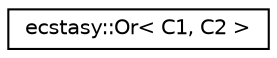 digraph "Graphical Class Hierarchy"
{
 // LATEX_PDF_SIZE
  edge [fontname="Helvetica",fontsize="10",labelfontname="Helvetica",labelfontsize="10"];
  node [fontname="Helvetica",fontsize="10",shape=record];
  rankdir="LR";
  Node0 [label="ecstasy::Or\< C1, C2 \>",height=0.2,width=0.4,color="black", fillcolor="white", style="filled",URL="$structecstasy_1_1_or.html",tooltip="Placeholder for ecstasy::query::modifier::Or."];
}
